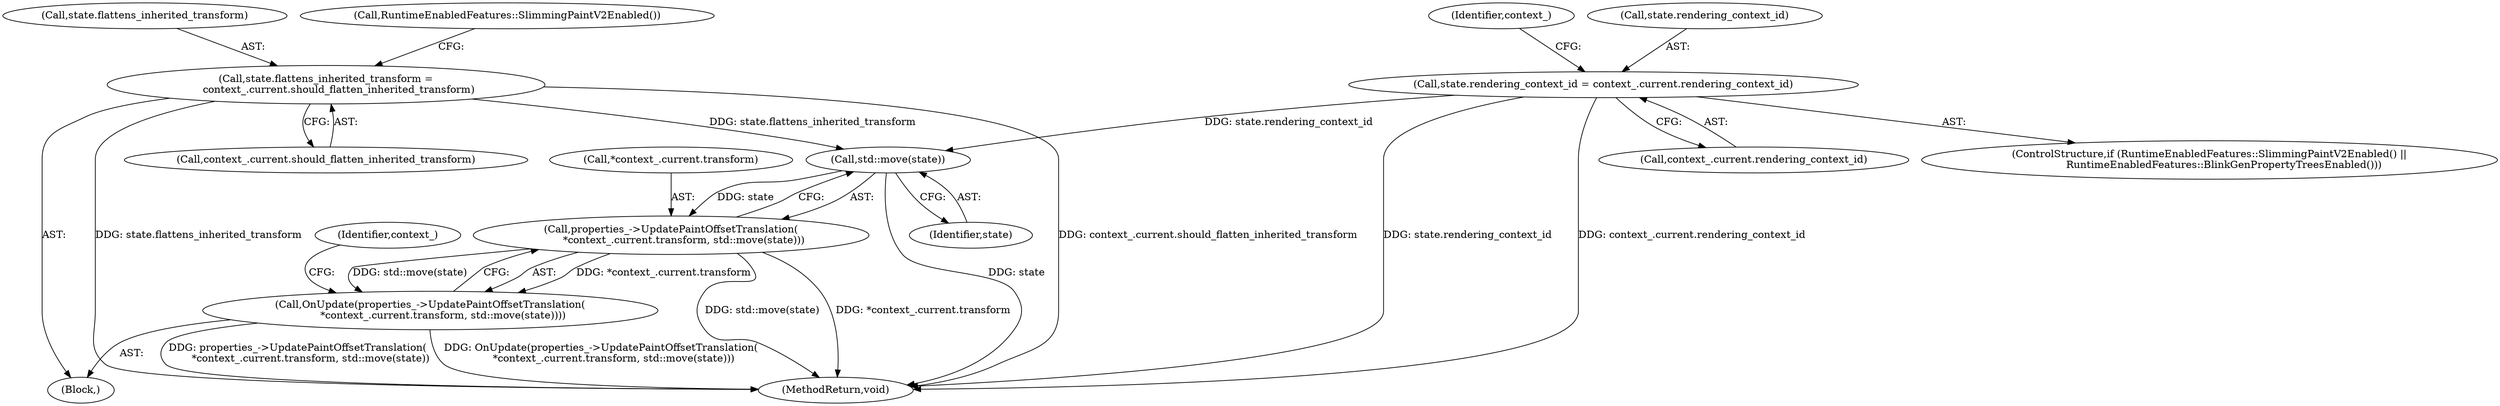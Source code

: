 digraph "0_Chrome_f911e11e7f6b5c0d6f5ee694a9871de6619889f7_11@API" {
"1000142" [label="(Call,std::move(state))"];
"1000125" [label="(Call,state.rendering_context_id = context_.current.rendering_context_id)"];
"1000112" [label="(Call,state.flattens_inherited_transform =\n        context_.current.should_flatten_inherited_transform)"];
"1000135" [label="(Call,properties_->UpdatePaintOffsetTranslation(\n        *context_.current.transform, std::move(state)))"];
"1000134" [label="(Call,OnUpdate(properties_->UpdatePaintOffsetTranslation(\n        *context_.current.transform, std::move(state))))"];
"1000147" [label="(Identifier,context_)"];
"1000129" [label="(Call,context_.current.rendering_context_id)"];
"1000139" [label="(Identifier,context_)"];
"1000134" [label="(Call,OnUpdate(properties_->UpdatePaintOffsetTranslation(\n        *context_.current.transform, std::move(state))))"];
"1000126" [label="(Call,state.rendering_context_id)"];
"1000107" [label="(Block,)"];
"1000125" [label="(Call,state.rendering_context_id = context_.current.rendering_context_id)"];
"1000112" [label="(Call,state.flattens_inherited_transform =\n        context_.current.should_flatten_inherited_transform)"];
"1000113" [label="(Call,state.flattens_inherited_transform)"];
"1000172" [label="(MethodReturn,void)"];
"1000142" [label="(Call,std::move(state))"];
"1000121" [label="(ControlStructure,if (RuntimeEnabledFeatures::SlimmingPaintV2Enabled() ||\n         RuntimeEnabledFeatures::BlinkGenPropertyTreesEnabled()))"];
"1000135" [label="(Call,properties_->UpdatePaintOffsetTranslation(\n        *context_.current.transform, std::move(state)))"];
"1000116" [label="(Call,context_.current.should_flatten_inherited_transform)"];
"1000123" [label="(Call,RuntimeEnabledFeatures::SlimmingPaintV2Enabled())"];
"1000143" [label="(Identifier,state)"];
"1000136" [label="(Call,*context_.current.transform)"];
"1000142" -> "1000135"  [label="AST: "];
"1000142" -> "1000143"  [label="CFG: "];
"1000143" -> "1000142"  [label="AST: "];
"1000135" -> "1000142"  [label="CFG: "];
"1000142" -> "1000172"  [label="DDG: state"];
"1000142" -> "1000135"  [label="DDG: state"];
"1000125" -> "1000142"  [label="DDG: state.rendering_context_id"];
"1000112" -> "1000142"  [label="DDG: state.flattens_inherited_transform"];
"1000125" -> "1000121"  [label="AST: "];
"1000125" -> "1000129"  [label="CFG: "];
"1000126" -> "1000125"  [label="AST: "];
"1000129" -> "1000125"  [label="AST: "];
"1000139" -> "1000125"  [label="CFG: "];
"1000125" -> "1000172"  [label="DDG: state.rendering_context_id"];
"1000125" -> "1000172"  [label="DDG: context_.current.rendering_context_id"];
"1000112" -> "1000107"  [label="AST: "];
"1000112" -> "1000116"  [label="CFG: "];
"1000113" -> "1000112"  [label="AST: "];
"1000116" -> "1000112"  [label="AST: "];
"1000123" -> "1000112"  [label="CFG: "];
"1000112" -> "1000172"  [label="DDG: state.flattens_inherited_transform"];
"1000112" -> "1000172"  [label="DDG: context_.current.should_flatten_inherited_transform"];
"1000135" -> "1000134"  [label="AST: "];
"1000136" -> "1000135"  [label="AST: "];
"1000134" -> "1000135"  [label="CFG: "];
"1000135" -> "1000172"  [label="DDG: std::move(state)"];
"1000135" -> "1000172"  [label="DDG: *context_.current.transform"];
"1000135" -> "1000134"  [label="DDG: *context_.current.transform"];
"1000135" -> "1000134"  [label="DDG: std::move(state)"];
"1000134" -> "1000107"  [label="AST: "];
"1000147" -> "1000134"  [label="CFG: "];
"1000134" -> "1000172"  [label="DDG: OnUpdate(properties_->UpdatePaintOffsetTranslation(\n        *context_.current.transform, std::move(state)))"];
"1000134" -> "1000172"  [label="DDG: properties_->UpdatePaintOffsetTranslation(\n        *context_.current.transform, std::move(state))"];
}

